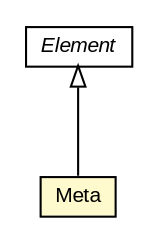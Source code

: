#!/usr/local/bin/dot
#
# Class diagram 
# Generated by UMLGraph version R5_6-24-gf6e263 (http://www.umlgraph.org/)
#

digraph G {
	edge [fontname="arial",fontsize=10,labelfontname="arial",labelfontsize=10];
	node [fontname="arial",fontsize=10,shape=plaintext];
	nodesep=0.25;
	ranksep=0.5;
	// edu.arizona.biosemantics.semanticmarkup.markupelement.description.model.Meta
	c100225 [label=<<table title="edu.arizona.biosemantics.semanticmarkup.markupelement.description.model.Meta" border="0" cellborder="1" cellspacing="0" cellpadding="2" port="p" bgcolor="lemonChiffon" href="./Meta.html">
		<tr><td><table border="0" cellspacing="0" cellpadding="1">
<tr><td align="center" balign="center"> Meta </td></tr>
		</table></td></tr>
		</table>>, URL="./Meta.html", fontname="arial", fontcolor="black", fontsize=10.0];
	// edu.arizona.biosemantics.semanticmarkup.model.Element
	c100343 [label=<<table title="edu.arizona.biosemantics.semanticmarkup.model.Element" border="0" cellborder="1" cellspacing="0" cellpadding="2" port="p" href="../../../model/Element.html">
		<tr><td><table border="0" cellspacing="0" cellpadding="1">
<tr><td align="center" balign="center"><font face="arial italic"> Element </font></td></tr>
		</table></td></tr>
		</table>>, URL="../../../model/Element.html", fontname="arial", fontcolor="black", fontsize=10.0];
	//edu.arizona.biosemantics.semanticmarkup.markupelement.description.model.Meta extends edu.arizona.biosemantics.semanticmarkup.model.Element
	c100343:p -> c100225:p [dir=back,arrowtail=empty];
}

